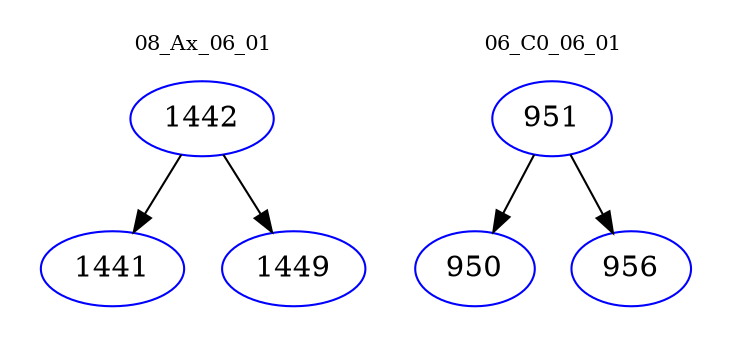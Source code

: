 digraph{
subgraph cluster_0 {
color = white
label = "08_Ax_06_01";
fontsize=10;
T0_1442 [label="1442", color="blue"]
T0_1442 -> T0_1441 [color="black"]
T0_1441 [label="1441", color="blue"]
T0_1442 -> T0_1449 [color="black"]
T0_1449 [label="1449", color="blue"]
}
subgraph cluster_1 {
color = white
label = "06_C0_06_01";
fontsize=10;
T1_951 [label="951", color="blue"]
T1_951 -> T1_950 [color="black"]
T1_950 [label="950", color="blue"]
T1_951 -> T1_956 [color="black"]
T1_956 [label="956", color="blue"]
}
}
